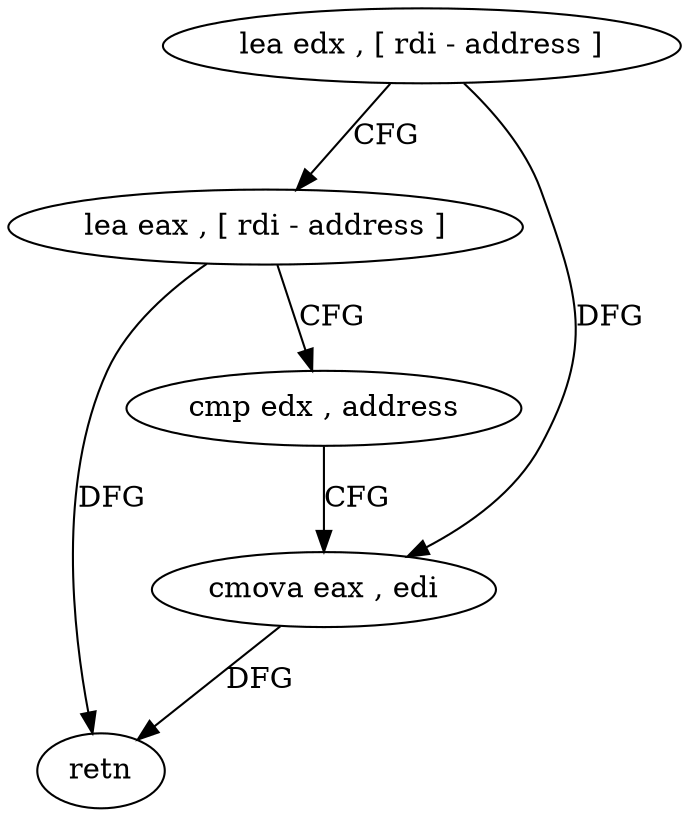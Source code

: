 digraph "func" {
"162232" [label = "lea edx , [ rdi - address ]" ]
"162235" [label = "lea eax , [ rdi - address ]" ]
"162238" [label = "cmp edx , address" ]
"162241" [label = "cmova eax , edi" ]
"162244" [label = "retn" ]
"162232" -> "162235" [ label = "CFG" ]
"162232" -> "162241" [ label = "DFG" ]
"162235" -> "162238" [ label = "CFG" ]
"162235" -> "162244" [ label = "DFG" ]
"162238" -> "162241" [ label = "CFG" ]
"162241" -> "162244" [ label = "DFG" ]
}
